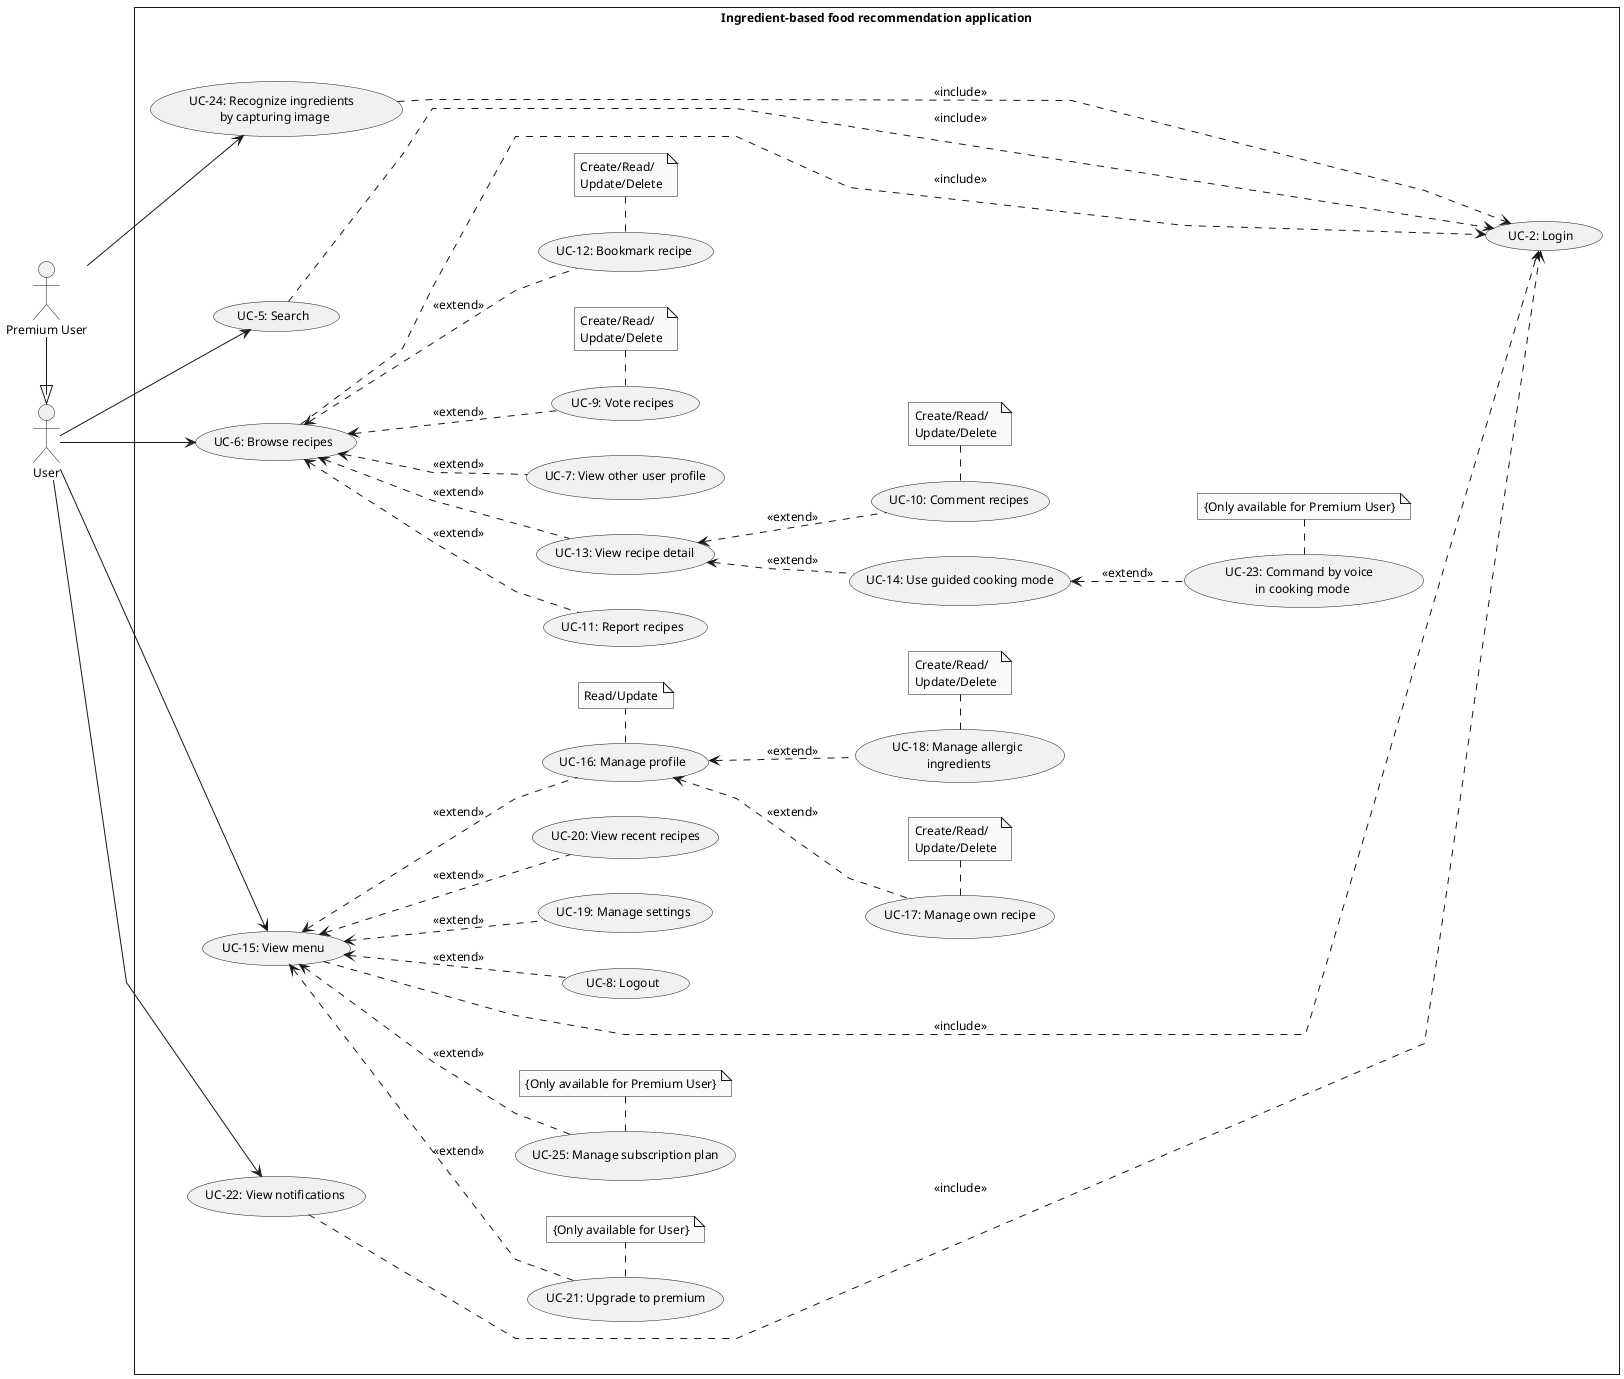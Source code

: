 @startuml UserUsecase
skinparam style strictuml
skinparam monochrome true
skinparam linetype polyline
skinparam defaultFontSize 12
left to right direction
actor "User" as user
actor "Premium User" as pUser
' actor "Admin" as admin
rectangle Ingredient-based<U+0020>food<U+0020>recommendation<U+0020>application {
    usecase "UC-2: Login" as ucLogin
    usecase "UC-8: Logout" as ucLogout

    usecase "UC-5: Search" as ucSearch

    usecase "UC-6: Browse recipes" as ucBrowseRecipes
    usecase "UC-9: Vote recipes" as ucVoteRecipe
    usecase "UC-10: Comment recipes" as ucCmtRecipe
    usecase "UC-11: Report recipes" as ucReportRecipe
    usecase "UC-12: Bookmark recipe" as ucBookmarkRecipe
    usecase "UC-13: View recipe detail" as ucViewRecipeDetail
    usecase "UC-14: Use guided cooking mode" as ucGuidedCCM
    usecase "UC-7: View other user profile" as ucViewUSProfile

    usecase "UC-15: View menu" as ucViewMenu
    usecase "UC-16: Manage profile" as ucManageProfile
    usecase "UC-17: Manage own recipe" as ucManageRecipe
    usecase "UC-18: Manage allergic\n ingredients" as ucManageAller
    usecase "UC-19: Manage settings" as ucManageSetting
    usecase "UC-20: View recent recipes" as ucViewRecentRecipes
    usecase "UC-21: Upgrade to premium" as ucUpgradeToPremium

    usecase "UC-22: View notifications" as ucViewNotif
    
    note "Create/Read/\nUpdate/Delete" as noteManageRecipe
    note "Create/Read/\nUpdate/Delete" as noteManageAller
    note "Read/Update" as noteManageProfile
    note "Create/Read/\nUpdate/Delete" as noteVoteRecipe
    note "Create/Read/\nUpdate/Delete" as noteCmtRecipe
    note "Create/Read/\nUpdate/Delete" as noteBookmarkRecipe
    note "{Only available for User}" as noteUpgradeToPremium


    user --> ucSearch

    user --> ucBrowseRecipes
        ucBrowseRecipes <.. ucVoteRecipe : <<extend>>
            ucVoteRecipe . noteVoteRecipe
        ucBrowseRecipes <.. ucReportRecipe : <<extend>>
        ucBrowseRecipes <.. ucViewRecipeDetail : <<extend>>
            ucViewRecipeDetail <.. ucCmtRecipe : <<extend>>
                ucCmtRecipe . noteCmtRecipe
            ucViewRecipeDetail <.. ucGuidedCCM : <<extend>>
        ucBrowseRecipes <.. ucBookmarkRecipe : <<extend>>
            ucBookmarkRecipe . noteBookmarkRecipe
        ucBrowseRecipes <.. ucViewUSProfile : <<extend>>

    user --> ucViewMenu
        ucViewMenu <.. ucManageProfile : <<extend>>
            ucManageProfile . noteManageProfile
            ucManageProfile <.. ucManageRecipe : <<extend>>
                ucManageRecipe . noteManageRecipe
            ucManageProfile <.. ucManageAller : <<extend>>
                ucManageAller . noteManageAller
        ucViewMenu <.. ucManageSetting : <<extend>>
        ucViewMenu <.. ucViewRecentRecipes : <<extend>>
        ucViewMenu <.. ucUpgradeToPremium : <<extend>>
            ucUpgradeToPremium . noteUpgradeToPremium
        ucViewMenu <.. ucLogout : <<extend>>

    user --> ucViewNotif

    ucSearch .....> ucLogin : <<include>>
    ucBrowseRecipes .....> ucLogin : <<include>>
    ucViewMenu .....> ucLogin : <<include>>
    ucViewNotif .....>ucLogin : <<include>>


    usecase "UC-23: Command by voice \n in cooking mode" as ucCommandVoiceCCM
    usecase "UC-24: Recognize ingredients \n by capturing image" as ucRecognizeIngre
    usecase "UC-25: Manage subscription plan" as ucMngSubcriptPlan
    

    note "{Only available for Premium User}" as noteMngSubcriptPlan
    note "{Only available for Premium User}" as noteCommandVoiceCCM


    pUser -|> user
    pUser --> ucRecognizeIngre
    ucGuidedCCM <.. ucCommandVoiceCCM : <<extend>>
        ucCommandVoiceCCM . noteCommandVoiceCCM
    ucViewMenu <.. ucMngSubcriptPlan : <<extend>>
        ucMngSubcriptPlan . noteMngSubcriptPlan

    ucRecognizeIngre .....> ucLogin : <<include>>

}

@enduml
